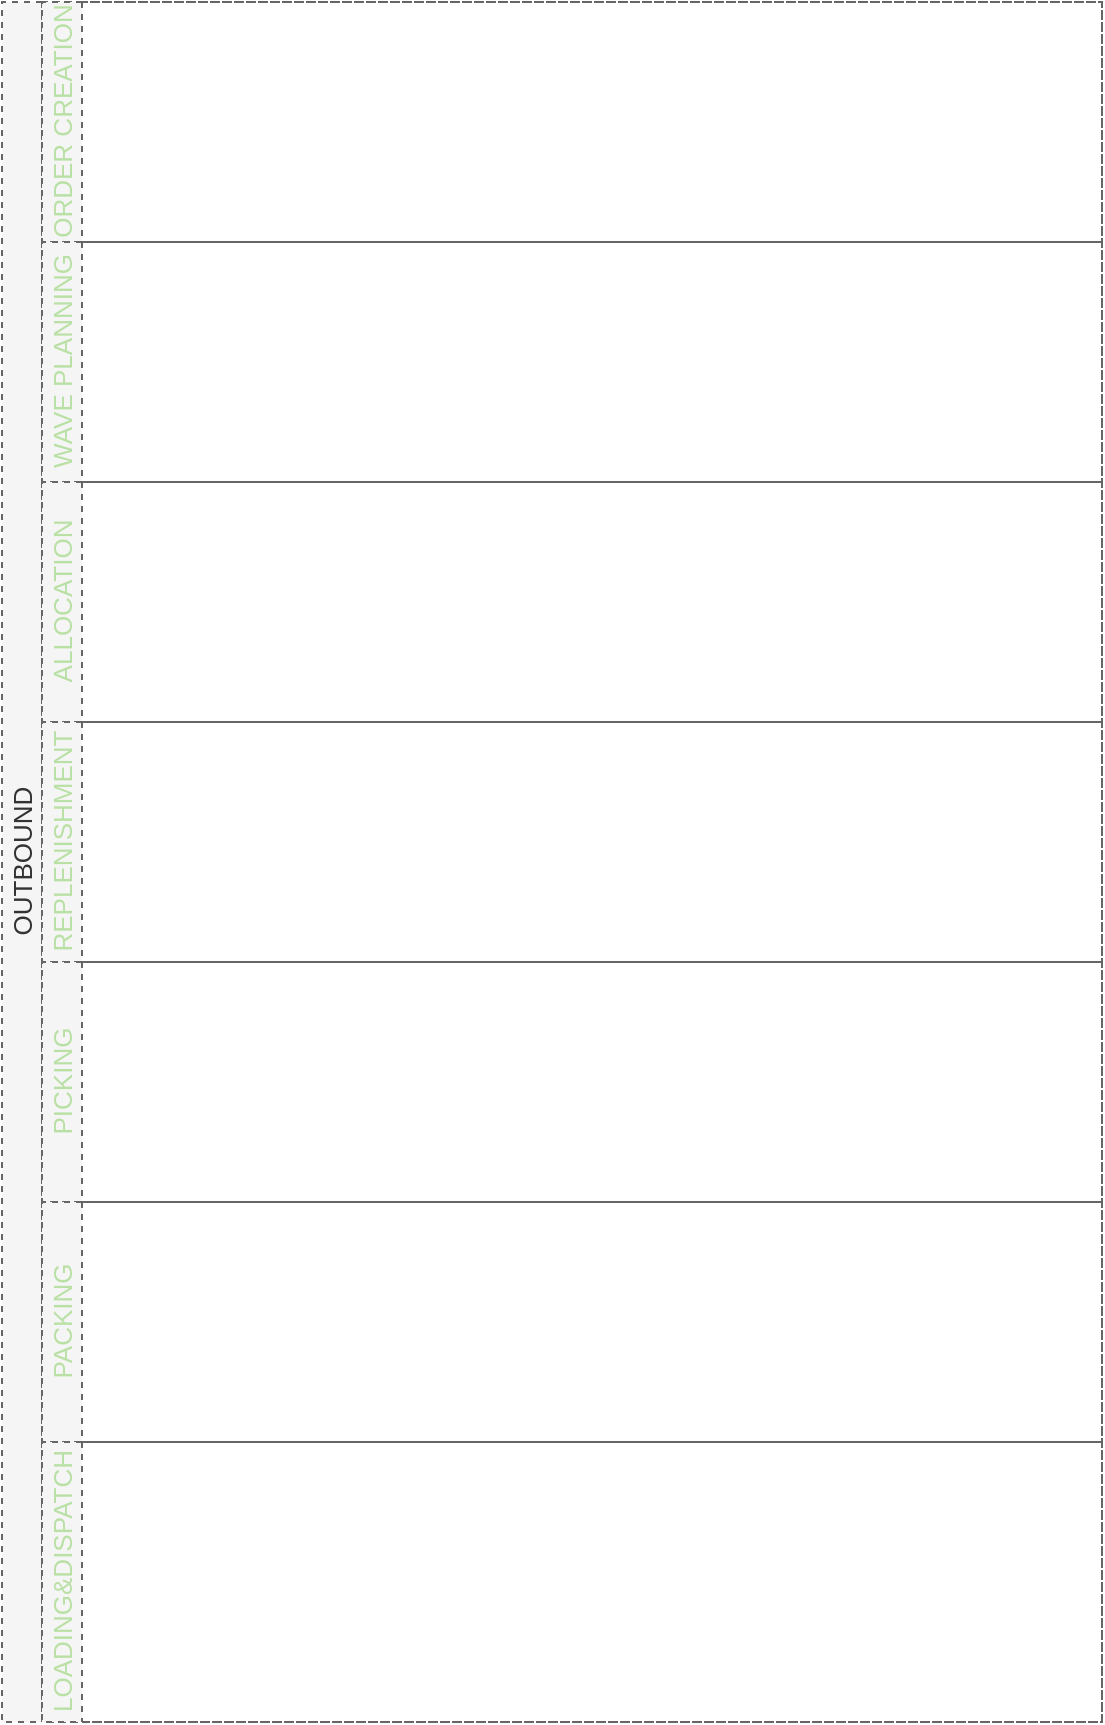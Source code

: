 <mxfile version="12.9.8" type="github"><diagram id="prtHgNgQTEPvFCAcTncT" name="Page-1"><mxGraphModel dx="981" dy="546" grid="1" gridSize="10" guides="1" tooltips="1" connect="1" arrows="1" fold="1" page="1" pageScale="1" pageWidth="827" pageHeight="1169" math="0" shadow="0"><root><mxCell id="0"/><mxCell id="1" parent="0"/><mxCell id="dNxyNK7c78bLwvsdeMH5-19" value="OUTBOUND" style="swimlane;html=1;childLayout=stackLayout;resizeParent=1;resizeParentMax=0;horizontal=0;startSize=20;horizontalStack=0;dashed=1;fontStyle=0;align=center;strokeColor=#666666;fillColor=#f5f5f5;fontColor=#333333;fontFamily=Helvetica;fontSize=13;" parent="1" vertex="1"><mxGeometry x="120" y="120" width="550" height="860" as="geometry"><mxRectangle x="120" y="120" width="30" height="50" as="alternateBounds"/></mxGeometry></mxCell><mxCell id="dNxyNK7c78bLwvsdeMH5-20" value="&lt;font style=&quot;font-size: 13px;&quot; color=&quot;#B9E0A5&quot;&gt;ORDER CREATION&lt;/font&gt;" style="swimlane;html=1;startSize=20;horizontal=0;fontStyle=0;container=0;align=center;dashed=1;fillColor=#f5f5f5;strokeColor=#666666;fontColor=#333333;fontFamily=Helvetica;fontSize=13;" parent="dNxyNK7c78bLwvsdeMH5-19" vertex="1"><mxGeometry x="20" width="530" height="120" as="geometry"><mxRectangle x="20" width="430" height="20" as="alternateBounds"/></mxGeometry></mxCell><mxCell id="QcVV_hT7gomGvnQDptNU-3" value="&lt;font style=&quot;font-size: 13px;&quot; color=&quot;#B9E0A5&quot;&gt;WAVE PLANNING&lt;/font&gt;" style="swimlane;html=1;startSize=20;horizontal=0;fontStyle=0;container=0;align=center;dashed=1;fillColor=#f5f5f5;strokeColor=#666666;fontColor=#333333;fontFamily=Helvetica;fontSize=13;" vertex="1" parent="dNxyNK7c78bLwvsdeMH5-19"><mxGeometry x="20" y="120" width="530" height="120" as="geometry"><mxRectangle x="20" width="430" height="20" as="alternateBounds"/></mxGeometry></mxCell><mxCell id="QcVV_hT7gomGvnQDptNU-6" value="&lt;font style=&quot;font-size: 13px;&quot; color=&quot;#B9E0A5&quot;&gt;ALLOCATION&lt;/font&gt;" style="swimlane;html=1;startSize=20;horizontal=0;fontStyle=0;container=0;align=center;dashed=1;fillColor=#f5f5f5;strokeColor=#666666;fontColor=#333333;fontFamily=Helvetica;fontSize=13;" vertex="1" parent="dNxyNK7c78bLwvsdeMH5-19"><mxGeometry x="20" y="240" width="530" height="120" as="geometry"><mxRectangle x="20" width="430" height="20" as="alternateBounds"/></mxGeometry></mxCell><mxCell id="QcVV_hT7gomGvnQDptNU-7" value="&lt;font style=&quot;font-size: 13px;&quot; color=&quot;#B9E0A5&quot;&gt;REPLENISHMENT&lt;/font&gt;" style="swimlane;html=1;startSize=20;horizontal=0;fontStyle=0;container=0;align=center;dashed=1;fillColor=#f5f5f5;strokeColor=#666666;fontColor=#333333;fontFamily=Helvetica;fontSize=13;" vertex="1" parent="dNxyNK7c78bLwvsdeMH5-19"><mxGeometry x="20" y="360" width="530" height="120" as="geometry"><mxRectangle x="20" width="430" height="20" as="alternateBounds"/></mxGeometry></mxCell><mxCell id="QcVV_hT7gomGvnQDptNU-8" value="&lt;font style=&quot;font-size: 13px;&quot; color=&quot;#B9E0A5&quot;&gt;PICKING&lt;/font&gt;" style="swimlane;html=1;startSize=20;horizontal=0;fontStyle=0;container=0;align=center;dashed=1;fillColor=#f5f5f5;strokeColor=#666666;fontColor=#333333;fontFamily=Helvetica;fontSize=13;" vertex="1" parent="dNxyNK7c78bLwvsdeMH5-19"><mxGeometry x="20" y="480" width="530" height="120" as="geometry"><mxRectangle x="20" width="430" height="20" as="alternateBounds"/></mxGeometry></mxCell><mxCell id="QcVV_hT7gomGvnQDptNU-9" value="&lt;font style=&quot;font-size: 13px;&quot; color=&quot;#B9E0A5&quot;&gt;PACKING&lt;/font&gt;" style="swimlane;html=1;startSize=20;horizontal=0;fontStyle=0;container=0;align=center;dashed=1;fillColor=#f5f5f5;strokeColor=#666666;fontColor=#333333;fontFamily=Helvetica;fontSize=13;" vertex="1" parent="dNxyNK7c78bLwvsdeMH5-19"><mxGeometry x="20" y="600" width="530" height="120" as="geometry"><mxRectangle x="20" width="430" height="20" as="alternateBounds"/></mxGeometry></mxCell><mxCell id="QcVV_hT7gomGvnQDptNU-10" value="&lt;font style=&quot;font-size: 13px;&quot; color=&quot;#B9E0A5&quot;&gt;LOADING&amp;amp;&lt;/font&gt;&lt;font style=&quot;font-size: 13px;&quot; color=&quot;#B9E0A5&quot;&gt;&lt;font style=&quot;font-size: 13px;&quot; color=&quot;#B9E0A5&quot;&gt;DISPATCH&lt;/font&gt; &lt;/font&gt;" style="swimlane;html=1;startSize=20;horizontal=0;fontStyle=0;container=0;align=center;dashed=1;fillColor=#f5f5f5;strokeColor=#666666;fontColor=#333333;fontFamily=Helvetica;fontSize=13;" vertex="1" parent="dNxyNK7c78bLwvsdeMH5-19"><mxGeometry x="20" y="720" width="530" height="140" as="geometry"><mxRectangle x="20" width="430" height="20" as="alternateBounds"/></mxGeometry></mxCell></root></mxGraphModel></diagram></mxfile>